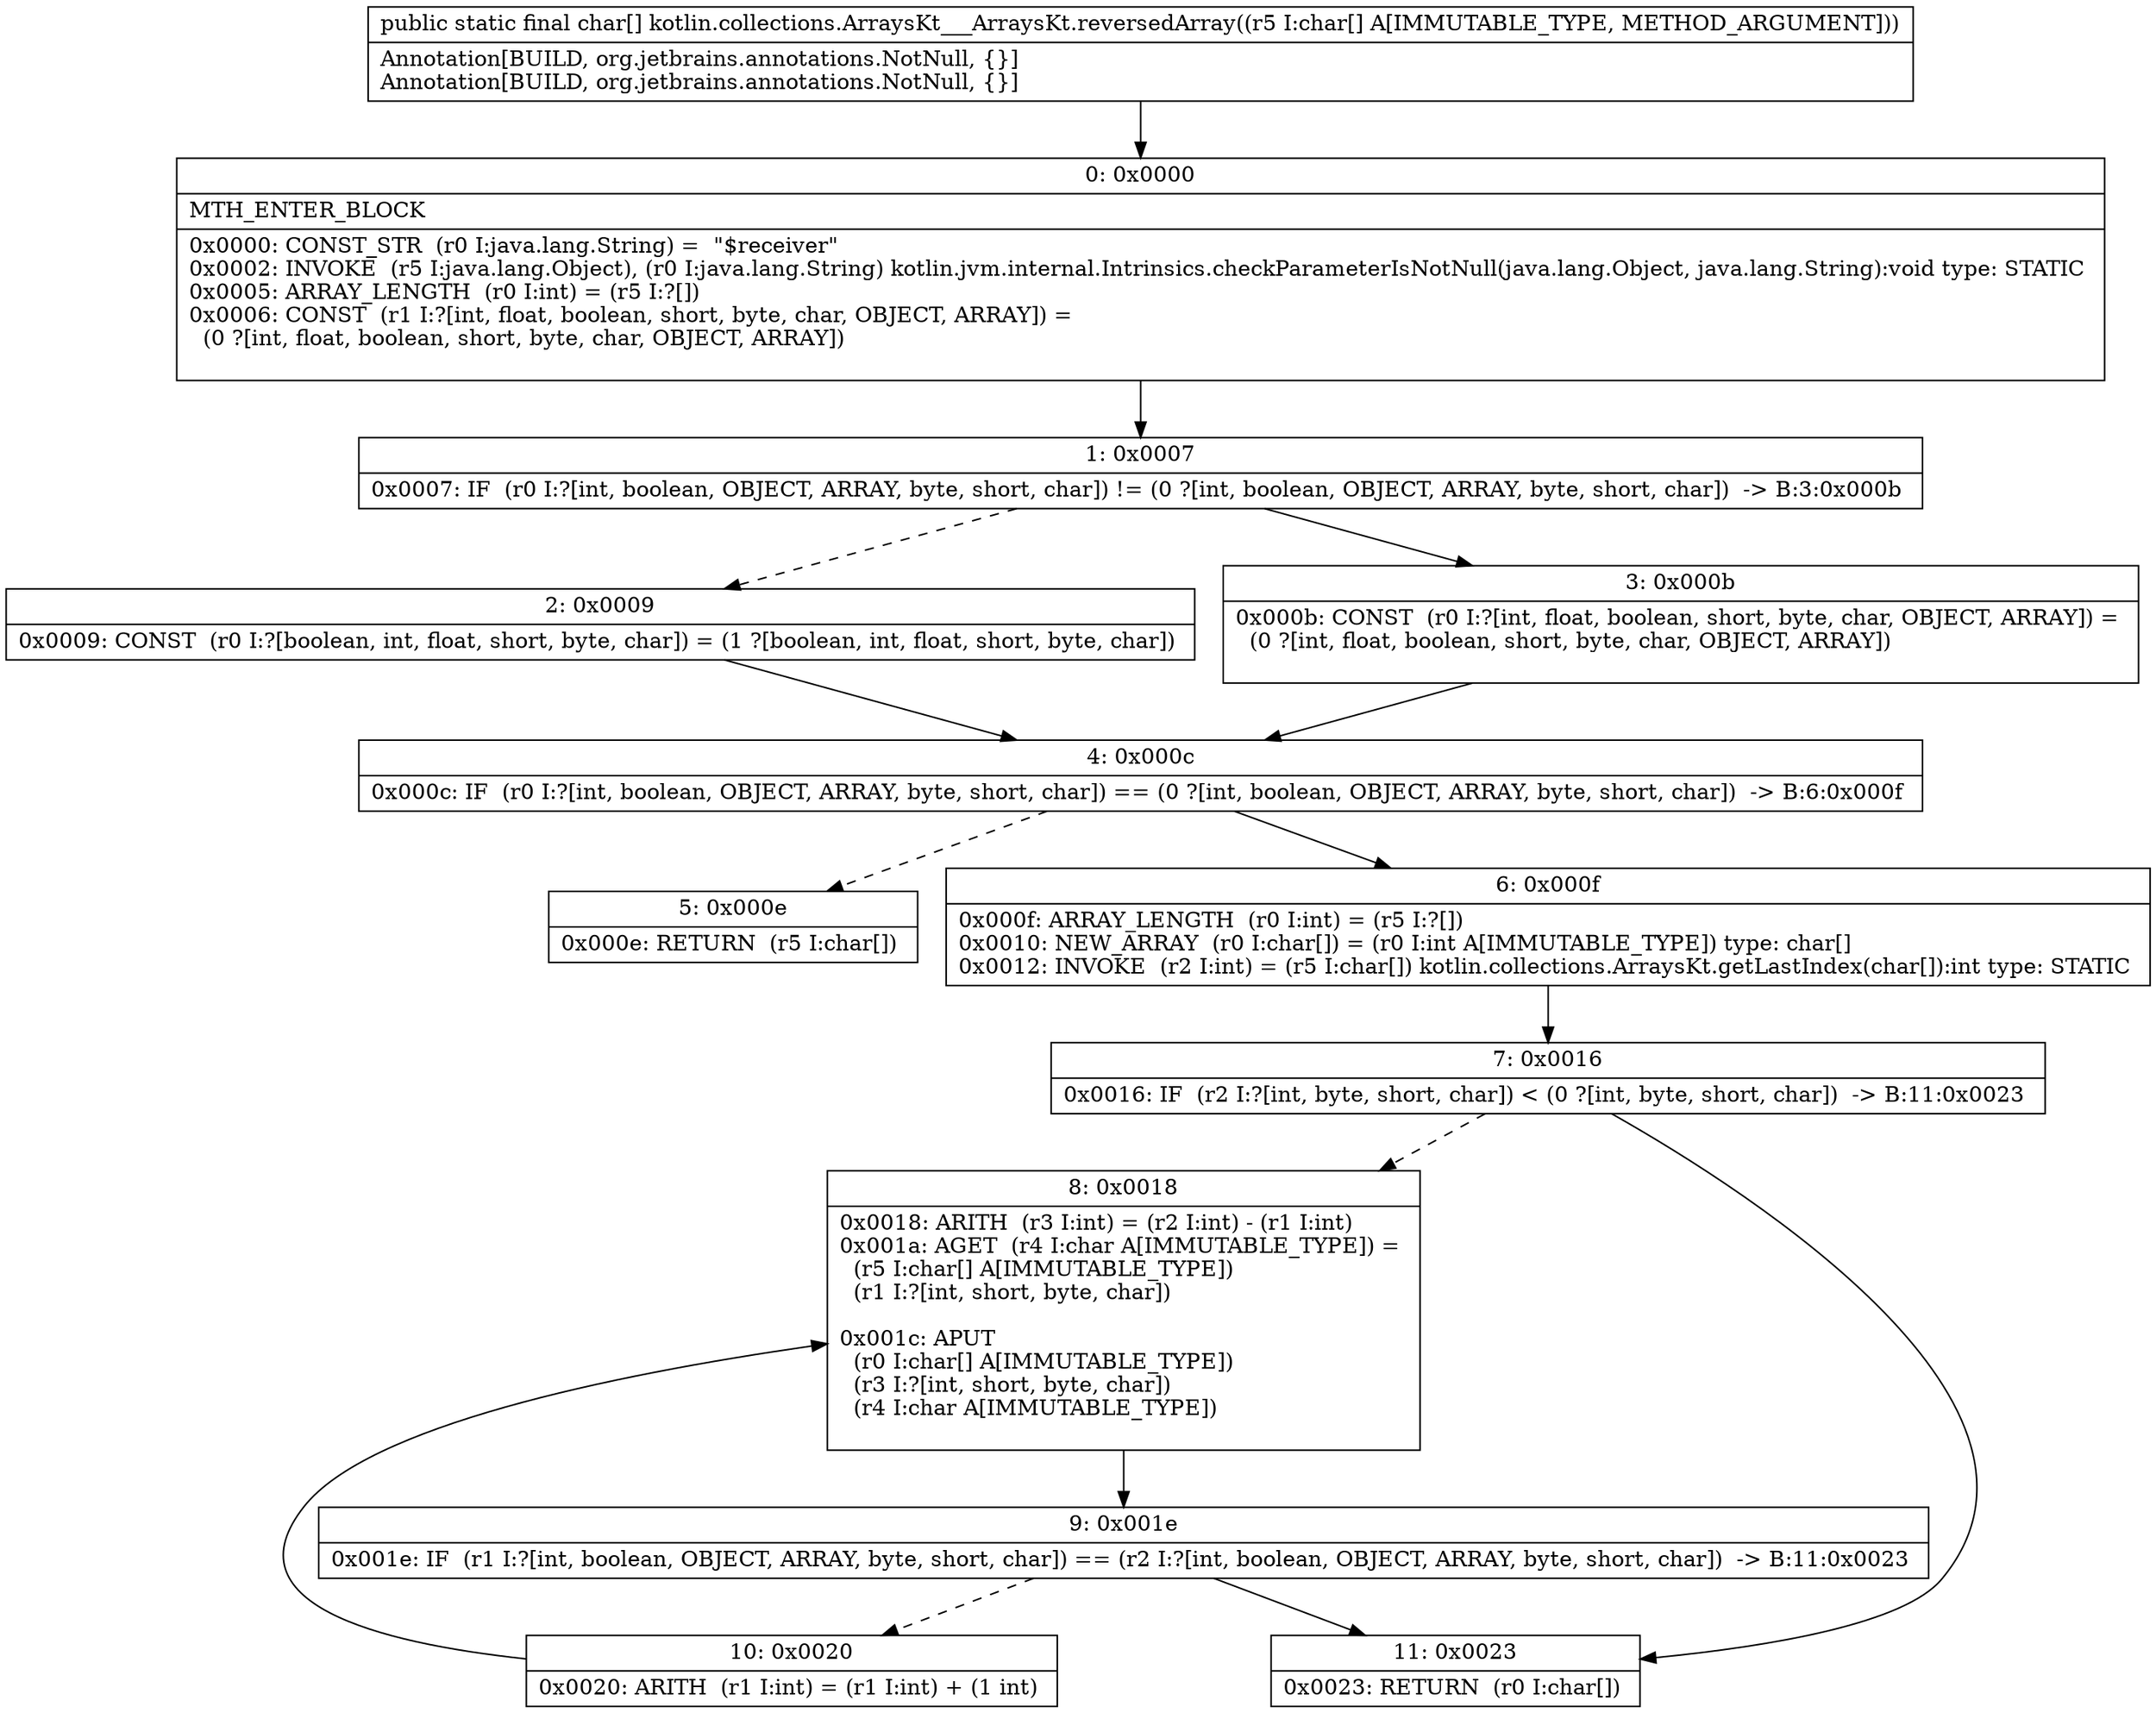 digraph "CFG forkotlin.collections.ArraysKt___ArraysKt.reversedArray([C)[C" {
Node_0 [shape=record,label="{0\:\ 0x0000|MTH_ENTER_BLOCK\l|0x0000: CONST_STR  (r0 I:java.lang.String) =  \"$receiver\" \l0x0002: INVOKE  (r5 I:java.lang.Object), (r0 I:java.lang.String) kotlin.jvm.internal.Intrinsics.checkParameterIsNotNull(java.lang.Object, java.lang.String):void type: STATIC \l0x0005: ARRAY_LENGTH  (r0 I:int) = (r5 I:?[]) \l0x0006: CONST  (r1 I:?[int, float, boolean, short, byte, char, OBJECT, ARRAY]) = \l  (0 ?[int, float, boolean, short, byte, char, OBJECT, ARRAY])\l \l}"];
Node_1 [shape=record,label="{1\:\ 0x0007|0x0007: IF  (r0 I:?[int, boolean, OBJECT, ARRAY, byte, short, char]) != (0 ?[int, boolean, OBJECT, ARRAY, byte, short, char])  \-\> B:3:0x000b \l}"];
Node_2 [shape=record,label="{2\:\ 0x0009|0x0009: CONST  (r0 I:?[boolean, int, float, short, byte, char]) = (1 ?[boolean, int, float, short, byte, char]) \l}"];
Node_3 [shape=record,label="{3\:\ 0x000b|0x000b: CONST  (r0 I:?[int, float, boolean, short, byte, char, OBJECT, ARRAY]) = \l  (0 ?[int, float, boolean, short, byte, char, OBJECT, ARRAY])\l \l}"];
Node_4 [shape=record,label="{4\:\ 0x000c|0x000c: IF  (r0 I:?[int, boolean, OBJECT, ARRAY, byte, short, char]) == (0 ?[int, boolean, OBJECT, ARRAY, byte, short, char])  \-\> B:6:0x000f \l}"];
Node_5 [shape=record,label="{5\:\ 0x000e|0x000e: RETURN  (r5 I:char[]) \l}"];
Node_6 [shape=record,label="{6\:\ 0x000f|0x000f: ARRAY_LENGTH  (r0 I:int) = (r5 I:?[]) \l0x0010: NEW_ARRAY  (r0 I:char[]) = (r0 I:int A[IMMUTABLE_TYPE]) type: char[] \l0x0012: INVOKE  (r2 I:int) = (r5 I:char[]) kotlin.collections.ArraysKt.getLastIndex(char[]):int type: STATIC \l}"];
Node_7 [shape=record,label="{7\:\ 0x0016|0x0016: IF  (r2 I:?[int, byte, short, char]) \< (0 ?[int, byte, short, char])  \-\> B:11:0x0023 \l}"];
Node_8 [shape=record,label="{8\:\ 0x0018|0x0018: ARITH  (r3 I:int) = (r2 I:int) \- (r1 I:int) \l0x001a: AGET  (r4 I:char A[IMMUTABLE_TYPE]) = \l  (r5 I:char[] A[IMMUTABLE_TYPE])\l  (r1 I:?[int, short, byte, char])\l \l0x001c: APUT  \l  (r0 I:char[] A[IMMUTABLE_TYPE])\l  (r3 I:?[int, short, byte, char])\l  (r4 I:char A[IMMUTABLE_TYPE])\l \l}"];
Node_9 [shape=record,label="{9\:\ 0x001e|0x001e: IF  (r1 I:?[int, boolean, OBJECT, ARRAY, byte, short, char]) == (r2 I:?[int, boolean, OBJECT, ARRAY, byte, short, char])  \-\> B:11:0x0023 \l}"];
Node_10 [shape=record,label="{10\:\ 0x0020|0x0020: ARITH  (r1 I:int) = (r1 I:int) + (1 int) \l}"];
Node_11 [shape=record,label="{11\:\ 0x0023|0x0023: RETURN  (r0 I:char[]) \l}"];
MethodNode[shape=record,label="{public static final char[] kotlin.collections.ArraysKt___ArraysKt.reversedArray((r5 I:char[] A[IMMUTABLE_TYPE, METHOD_ARGUMENT]))  | Annotation[BUILD, org.jetbrains.annotations.NotNull, \{\}]\lAnnotation[BUILD, org.jetbrains.annotations.NotNull, \{\}]\l}"];
MethodNode -> Node_0;
Node_0 -> Node_1;
Node_1 -> Node_2[style=dashed];
Node_1 -> Node_3;
Node_2 -> Node_4;
Node_3 -> Node_4;
Node_4 -> Node_5[style=dashed];
Node_4 -> Node_6;
Node_6 -> Node_7;
Node_7 -> Node_8[style=dashed];
Node_7 -> Node_11;
Node_8 -> Node_9;
Node_9 -> Node_10[style=dashed];
Node_9 -> Node_11;
Node_10 -> Node_8;
}

